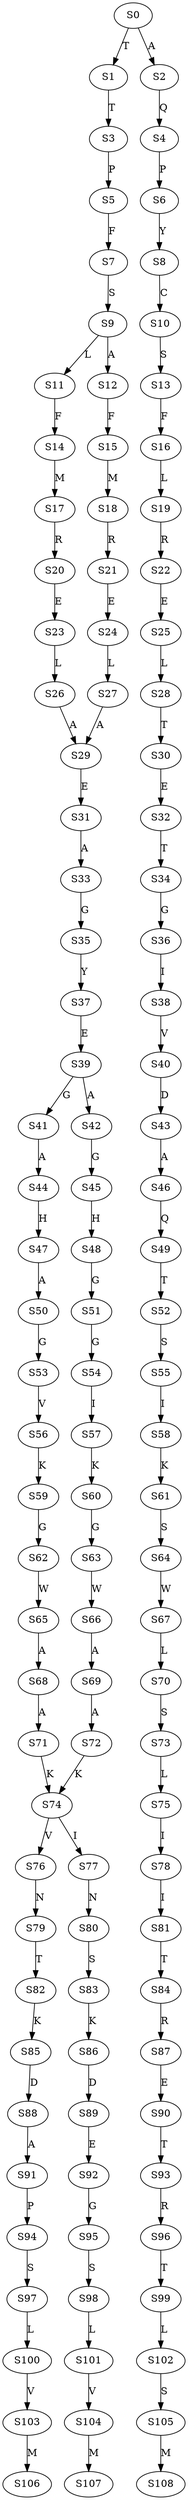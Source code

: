 strict digraph  {
	S0 -> S1 [ label = T ];
	S0 -> S2 [ label = A ];
	S1 -> S3 [ label = T ];
	S2 -> S4 [ label = Q ];
	S3 -> S5 [ label = P ];
	S4 -> S6 [ label = P ];
	S5 -> S7 [ label = F ];
	S6 -> S8 [ label = Y ];
	S7 -> S9 [ label = S ];
	S8 -> S10 [ label = C ];
	S9 -> S11 [ label = L ];
	S9 -> S12 [ label = A ];
	S10 -> S13 [ label = S ];
	S11 -> S14 [ label = F ];
	S12 -> S15 [ label = F ];
	S13 -> S16 [ label = F ];
	S14 -> S17 [ label = M ];
	S15 -> S18 [ label = M ];
	S16 -> S19 [ label = L ];
	S17 -> S20 [ label = R ];
	S18 -> S21 [ label = R ];
	S19 -> S22 [ label = R ];
	S20 -> S23 [ label = E ];
	S21 -> S24 [ label = E ];
	S22 -> S25 [ label = E ];
	S23 -> S26 [ label = L ];
	S24 -> S27 [ label = L ];
	S25 -> S28 [ label = L ];
	S26 -> S29 [ label = A ];
	S27 -> S29 [ label = A ];
	S28 -> S30 [ label = T ];
	S29 -> S31 [ label = E ];
	S30 -> S32 [ label = E ];
	S31 -> S33 [ label = A ];
	S32 -> S34 [ label = T ];
	S33 -> S35 [ label = G ];
	S34 -> S36 [ label = G ];
	S35 -> S37 [ label = Y ];
	S36 -> S38 [ label = I ];
	S37 -> S39 [ label = E ];
	S38 -> S40 [ label = V ];
	S39 -> S41 [ label = G ];
	S39 -> S42 [ label = A ];
	S40 -> S43 [ label = D ];
	S41 -> S44 [ label = A ];
	S42 -> S45 [ label = G ];
	S43 -> S46 [ label = A ];
	S44 -> S47 [ label = H ];
	S45 -> S48 [ label = H ];
	S46 -> S49 [ label = Q ];
	S47 -> S50 [ label = A ];
	S48 -> S51 [ label = G ];
	S49 -> S52 [ label = T ];
	S50 -> S53 [ label = G ];
	S51 -> S54 [ label = G ];
	S52 -> S55 [ label = S ];
	S53 -> S56 [ label = V ];
	S54 -> S57 [ label = I ];
	S55 -> S58 [ label = I ];
	S56 -> S59 [ label = K ];
	S57 -> S60 [ label = K ];
	S58 -> S61 [ label = K ];
	S59 -> S62 [ label = G ];
	S60 -> S63 [ label = G ];
	S61 -> S64 [ label = S ];
	S62 -> S65 [ label = W ];
	S63 -> S66 [ label = W ];
	S64 -> S67 [ label = W ];
	S65 -> S68 [ label = A ];
	S66 -> S69 [ label = A ];
	S67 -> S70 [ label = L ];
	S68 -> S71 [ label = A ];
	S69 -> S72 [ label = A ];
	S70 -> S73 [ label = S ];
	S71 -> S74 [ label = K ];
	S72 -> S74 [ label = K ];
	S73 -> S75 [ label = L ];
	S74 -> S76 [ label = V ];
	S74 -> S77 [ label = I ];
	S75 -> S78 [ label = I ];
	S76 -> S79 [ label = N ];
	S77 -> S80 [ label = N ];
	S78 -> S81 [ label = I ];
	S79 -> S82 [ label = T ];
	S80 -> S83 [ label = S ];
	S81 -> S84 [ label = T ];
	S82 -> S85 [ label = K ];
	S83 -> S86 [ label = K ];
	S84 -> S87 [ label = R ];
	S85 -> S88 [ label = D ];
	S86 -> S89 [ label = D ];
	S87 -> S90 [ label = E ];
	S88 -> S91 [ label = A ];
	S89 -> S92 [ label = E ];
	S90 -> S93 [ label = T ];
	S91 -> S94 [ label = P ];
	S92 -> S95 [ label = G ];
	S93 -> S96 [ label = R ];
	S94 -> S97 [ label = S ];
	S95 -> S98 [ label = S ];
	S96 -> S99 [ label = T ];
	S97 -> S100 [ label = L ];
	S98 -> S101 [ label = L ];
	S99 -> S102 [ label = L ];
	S100 -> S103 [ label = V ];
	S101 -> S104 [ label = V ];
	S102 -> S105 [ label = S ];
	S103 -> S106 [ label = M ];
	S104 -> S107 [ label = M ];
	S105 -> S108 [ label = M ];
}
